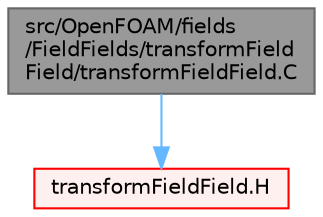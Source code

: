 digraph "src/OpenFOAM/fields/FieldFields/transformFieldField/transformFieldField.C"
{
 // LATEX_PDF_SIZE
  bgcolor="transparent";
  edge [fontname=Helvetica,fontsize=10,labelfontname=Helvetica,labelfontsize=10];
  node [fontname=Helvetica,fontsize=10,shape=box,height=0.2,width=0.4];
  Node1 [id="Node000001",label="src/OpenFOAM/fields\l/FieldFields/transformField\lField/transformFieldField.C",height=0.2,width=0.4,color="gray40", fillcolor="grey60", style="filled", fontcolor="black",tooltip=" "];
  Node1 -> Node2 [id="edge1_Node000001_Node000002",color="steelblue1",style="solid",tooltip=" "];
  Node2 [id="Node000002",label="transformFieldField.H",height=0.2,width=0.4,color="red", fillcolor="#FFF0F0", style="filled",URL="$transformFieldField_8H.html",tooltip="transformFieldField Spatial transformation functions for FieldField."];
}
